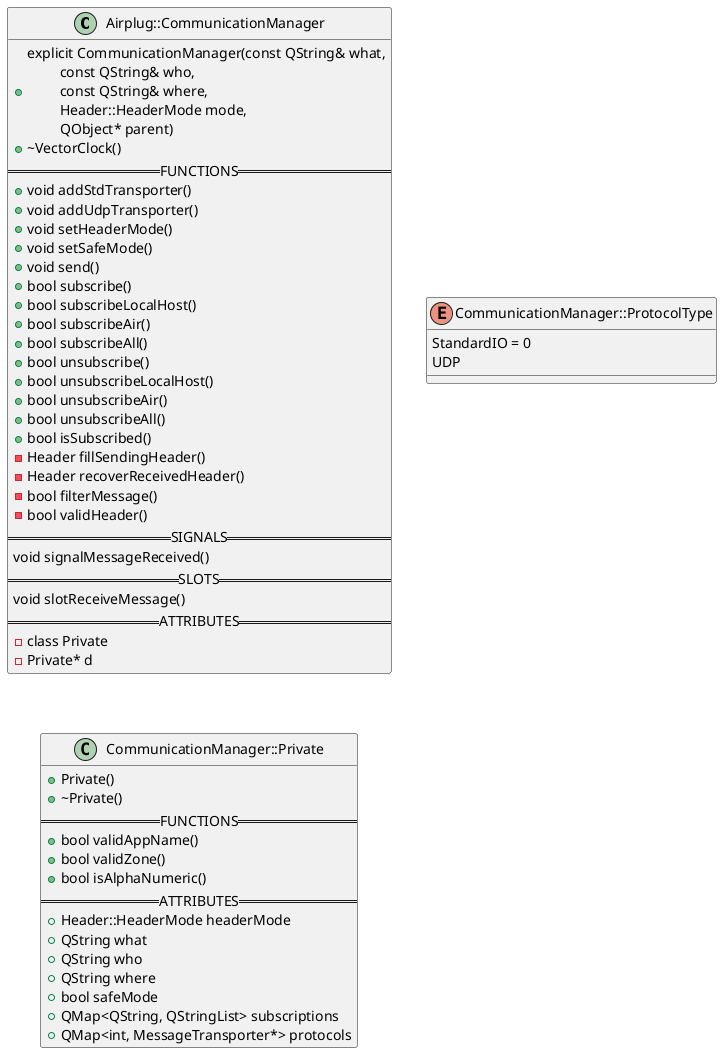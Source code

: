 @startuml(id=communicationManager)

' ==== CommunicationManager ====
class Airplug::CommunicationManager {
  +explicit CommunicationManager(const QString& what,\n\t const QString& who,\n\t const QString& where,\n\t Header::HeaderMode mode,\n\t QObject* parent)
  +~VectorClock()
  ==FUNCTIONS==
  +void addStdTransporter()
  +void addUdpTransporter()
  +void setHeaderMode()
  +void setSafeMode()
  +void send()
  +bool subscribe()
  +bool subscribeLocalHost()
  +bool subscribeAir()
  +bool subscribeAll()
  +bool unsubscribe()
  +bool unsubscribeLocalHost()
  +bool unsubscribeAir()
  +bool unsubscribeAll()
  +bool isSubscribed()
  -Header fillSendingHeader()
  -Header recoverReceivedHeader()
  -bool filterMessage()
  -bool validHeader()
  ==SIGNALS==
  void signalMessageReceived()
  ==SLOTS==
  void slotReceiveMessage()
  ==ATTRIBUTES==
  -class Private
  -Private* d
}

enum CommunicationManager::ProtocolType {
  StandardIO = 0
  UDP
}

class CommunicationManager::Private {
  +Private()
  +~Private()
  ==FUNCTIONS==
  +bool validAppName()
  +bool validZone()
  +bool isAlphaNumeric()
  ==ATTRIBUTES==
  +Header::HeaderMode headerMode
  +QString what
  +QString who
  +QString where
  +bool safeMode
  +QMap<QString, QStringList> subscriptions
  +QMap<int, MessageTransporter*> protocols
}
@enduml

@startuml(id=communicationRouter)

' ==== Router ====
class Airplug::Router {
  +explicit Router(CommunicationManager*, const QString&)
  +~Router()
  ==FUNCTIONS==
  +bool addSnapshot(LaiYangSnapshot*)
  ==SLOTS==
  +void slotReceiveMessage(Header, Message)
  +void slotBroadcastLocal(const Message&)
  +void slotBroadcastNetwork(ACLMessage&)
  +void slotUpdateNbApps(int, int)
  +void slotRequestElection()
  +void slotWinElection(ElectionManager::ElectionReason)
  +void slotFinishElection()
  ==ATTRIBUTES==
  -class Router::Private
  -Router::Private* d
}

class Router::Private {
  +Private()
  +~Private()
  ==FUNCTIONS==
  +void forwardAppToNet(Header&, ACLMessage&)
  +void forwardNetToApp(Header&, ACLMessage&)
  +void forwardStateMessage(ACLMessage&, bool)
  +void forwardPrepost(const ACLMessage&)
  +void forwardRecover(const ACLMessage&)
  +void forwardReady(const ACLMessage&)
  +void forwardPing(const ACLMessage&)
  +void forwardPong(const ACLMessage&, bool)
  +void receiveElectionMsg(ACLMessage&)
  +void receiveMutexRequest(ACLMessage&, bool)
  +void receiveMutexApproval(ACLMessage&, bool)
  +void refuseAllPendingRequest()
  +bool isOldMessage(const ACLMessage&)
  ==ATTRIBUTES==
  CommunicationManager* communicationMngr
  QString siteID
  int nbSequence
  int nbApp
  LaiYangSnapshot* snapshot
  Watchdog* watchdog
  ElectionManager* electionMng
  QHash<QString, int> localMutexWaitingList
}
@enduml

@startuml(id=communicationSiteInfo)

' ==== SiteInfo ====
class Airplug::SiteInfo {
  +SiteInfo()
  +~SiteInfo()
  ==FUNCTIONS==
  +void setNbApp()
  ==ATTRIBUTES==
  +QString siteID
  +int nbApp
  +qint64 lastUpdate
}
@enduml

@startuml(id=communicationWatchdog)

' ==== Watchdog ====
class Airplug::Watchdog {
  +explicit Watchdog(const QString& siteID)
  +~Watchdog()
  ==FUNCTIONS==
  +void receivePong()
  +void receiveNetworkInfo()
  +void broadcastInfo()
  -void requestInfo()
  ==SIGNALS==
  +void signalNetworkChanged()
  +void signalPingLocalApps()
  +void signalSendInfo()
  ==SLOTS==
  -void slotUpdateNbApp()
  -void eliminateDeprecatedInfo()
  ==ATTRIBUTES==
  -class Watchdog::Private
  -Watchdog::Private* d
}

class Watchdog::Private {
  +Private()
  +~Private()
  ==FUNCTIONS==
  +int nbApp()
  +bool containDeprecatedInfo()
  ==ATTRIBUTES==
  +SiteInfo localInfo
  +int temporaryNbApp
  +QHash<QString, SiteInfo> neighborsInfo
}
@enduml

@startuml(id=communicationLinks)
namespace Airplug {
  CommunicationManager *----- CommunicationManager::Private
  CommunicationManager *----- CommunicationManager::ProtocolType
  Router *----- Router::Private
  Watchdog *----- Watchdog::Private
  SiteInfo -----o Watchdog::Private
}

@enduml

